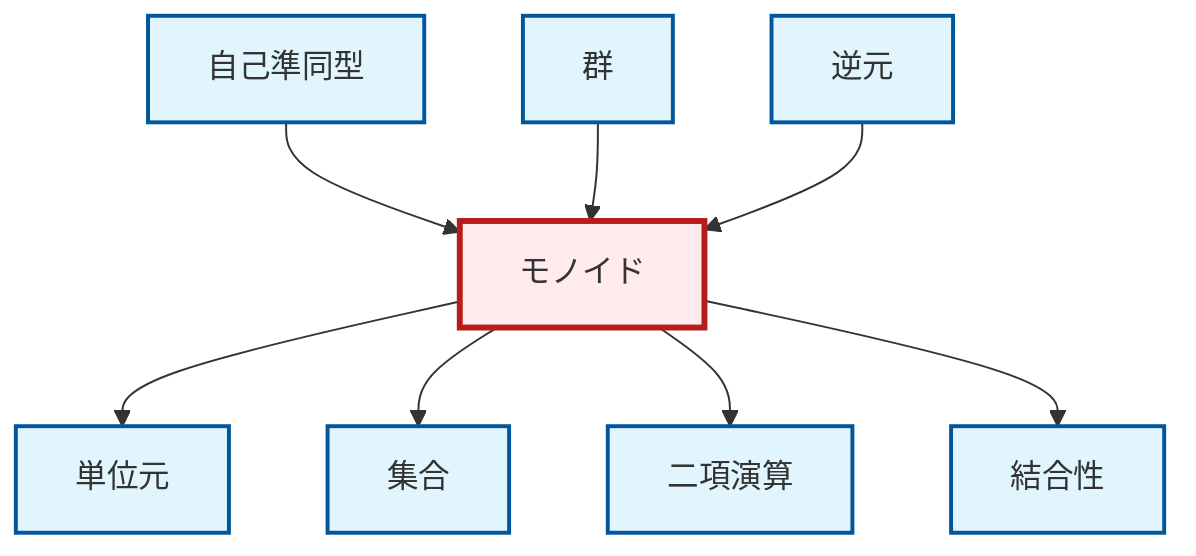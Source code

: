 graph TD
    classDef definition fill:#e1f5fe,stroke:#01579b,stroke-width:2px
    classDef theorem fill:#f3e5f5,stroke:#4a148c,stroke-width:2px
    classDef axiom fill:#fff3e0,stroke:#e65100,stroke-width:2px
    classDef example fill:#e8f5e9,stroke:#1b5e20,stroke-width:2px
    classDef current fill:#ffebee,stroke:#b71c1c,stroke-width:3px
    def-set["集合"]:::definition
    def-monoid["モノイド"]:::definition
    def-endomorphism["自己準同型"]:::definition
    def-group["群"]:::definition
    def-inverse-element["逆元"]:::definition
    def-identity-element["単位元"]:::definition
    def-binary-operation["二項演算"]:::definition
    def-associativity["結合性"]:::definition
    def-monoid --> def-identity-element
    def-endomorphism --> def-monoid
    def-group --> def-monoid
    def-monoid --> def-set
    def-monoid --> def-binary-operation
    def-monoid --> def-associativity
    def-inverse-element --> def-monoid
    class def-monoid current